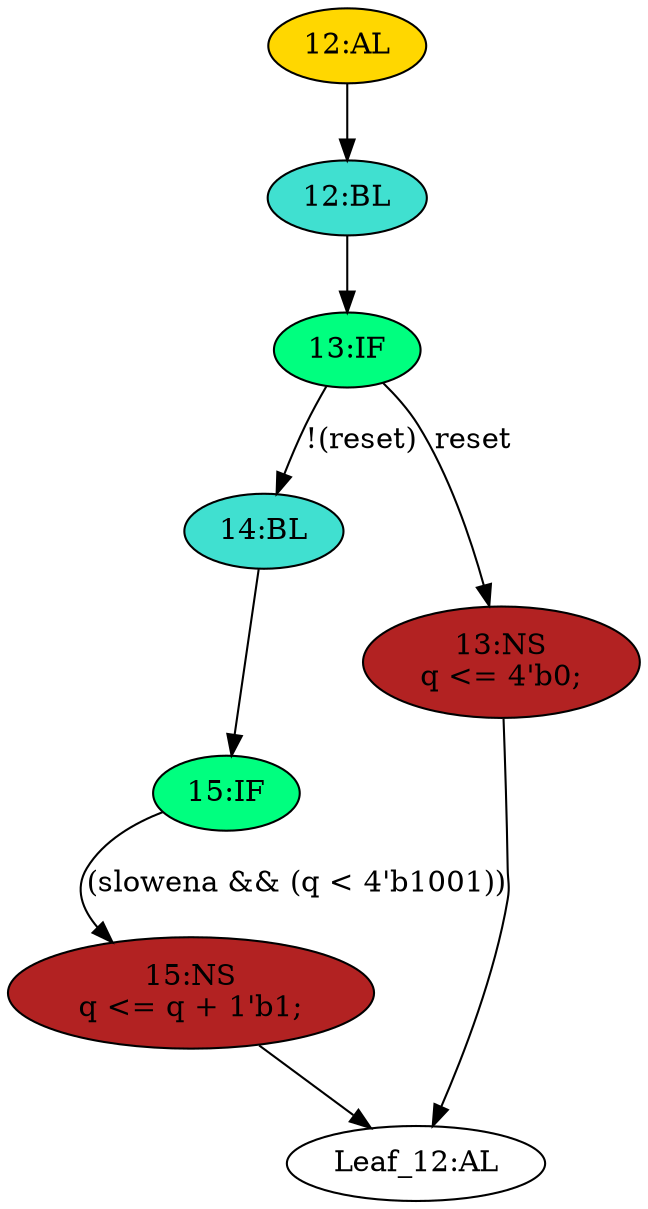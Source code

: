 strict digraph "" {
	node [label="\N"];
	"14:BL"	[ast="<pyverilog.vparser.ast.Block object at 0x7fe5bc72a2d0>",
		fillcolor=turquoise,
		label="14:BL",
		statements="[]",
		style=filled,
		typ=Block];
	"15:IF"	[ast="<pyverilog.vparser.ast.IfStatement object at 0x7fe5bc72a3d0>",
		fillcolor=springgreen,
		label="15:IF",
		statements="[]",
		style=filled,
		typ=IfStatement];
	"14:BL" -> "15:IF"	[cond="[]",
		lineno=None];
	"13:IF"	[ast="<pyverilog.vparser.ast.IfStatement object at 0x7fe5bc72a7d0>",
		fillcolor=springgreen,
		label="13:IF",
		statements="[]",
		style=filled,
		typ=IfStatement];
	"13:IF" -> "14:BL"	[cond="['reset']",
		label="!(reset)",
		lineno=13];
	"13:NS"	[ast="<pyverilog.vparser.ast.NonblockingSubstitution object at 0x7fe5bc72a810>",
		fillcolor=firebrick,
		label="13:NS
q <= 4'b0;",
		statements="[<pyverilog.vparser.ast.NonblockingSubstitution object at 0x7fe5bc72a810>]",
		style=filled,
		typ=NonblockingSubstitution];
	"13:IF" -> "13:NS"	[cond="['reset']",
		label=reset,
		lineno=13];
	"15:NS"	[ast="<pyverilog.vparser.ast.NonblockingSubstitution object at 0x7fe5bc72a490>",
		fillcolor=firebrick,
		label="15:NS
q <= q + 1'b1;",
		statements="[<pyverilog.vparser.ast.NonblockingSubstitution object at 0x7fe5bc72a490>]",
		style=filled,
		typ=NonblockingSubstitution];
	"15:IF" -> "15:NS"	[cond="['slowena', 'q']",
		label="(slowena && (q < 4'b1001))",
		lineno=15];
	"12:BL"	[ast="<pyverilog.vparser.ast.Block object at 0x7fe5bc72a990>",
		fillcolor=turquoise,
		label="12:BL",
		statements="[]",
		style=filled,
		typ=Block];
	"12:BL" -> "13:IF"	[cond="[]",
		lineno=None];
	"Leaf_12:AL"	[def_var="['q']",
		label="Leaf_12:AL"];
	"15:NS" -> "Leaf_12:AL"	[cond="[]",
		lineno=None];
	"13:NS" -> "Leaf_12:AL"	[cond="[]",
		lineno=None];
	"12:AL"	[ast="<pyverilog.vparser.ast.Always object at 0x7fe5bc72aa10>",
		clk_sens=True,
		fillcolor=gold,
		label="12:AL",
		sens="['clk']",
		statements="[]",
		style=filled,
		typ=Always,
		use_var="['reset', 'q', 'slowena']"];
	"12:AL" -> "12:BL"	[cond="[]",
		lineno=None];
}
